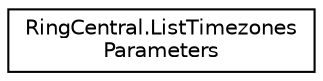 digraph "Graphical Class Hierarchy"
{
 // LATEX_PDF_SIZE
  edge [fontname="Helvetica",fontsize="10",labelfontname="Helvetica",labelfontsize="10"];
  node [fontname="Helvetica",fontsize="10",shape=record];
  rankdir="LR";
  Node0 [label="RingCentral.ListTimezones\lParameters",height=0.2,width=0.4,color="black", fillcolor="white", style="filled",URL="$classRingCentral_1_1ListTimezonesParameters.html",tooltip="Query parameters for operation listTimezones"];
}
